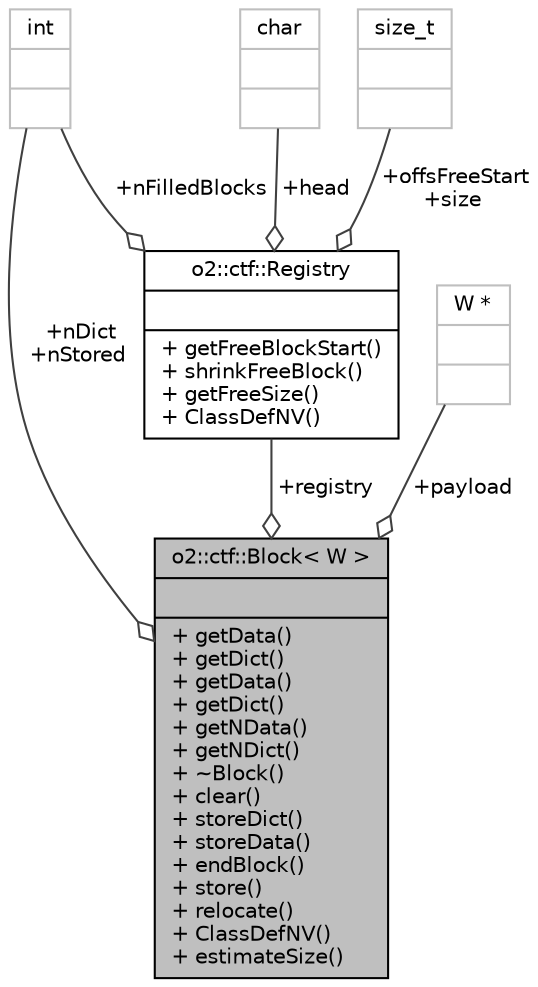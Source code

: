 digraph "o2::ctf::Block&lt; W &gt;"
{
 // INTERACTIVE_SVG=YES
  bgcolor="transparent";
  edge [fontname="Helvetica",fontsize="10",labelfontname="Helvetica",labelfontsize="10"];
  node [fontname="Helvetica",fontsize="10",shape=record];
  Node1 [label="{o2::ctf::Block\< W \>\n||+ getData()\l+ getDict()\l+ getData()\l+ getDict()\l+ getNData()\l+ getNDict()\l+ ~Block()\l+ clear()\l+ storeDict()\l+ storeData()\l+ endBlock()\l+ store()\l+ relocate()\l+ ClassDefNV()\l+ estimateSize()\l}",height=0.2,width=0.4,color="black", fillcolor="grey75", style="filled", fontcolor="black"];
  Node2 -> Node1 [color="grey25",fontsize="10",style="solid",label=" +nDict\n+nStored" ,arrowhead="odiamond",fontname="Helvetica"];
  Node2 [label="{int\n||}",height=0.2,width=0.4,color="grey75"];
  Node3 -> Node1 [color="grey25",fontsize="10",style="solid",label=" +registry" ,arrowhead="odiamond",fontname="Helvetica"];
  Node3 [label="{o2::ctf::Registry\n||+ getFreeBlockStart()\l+ shrinkFreeBlock()\l+ getFreeSize()\l+ ClassDefNV()\l}",height=0.2,width=0.4,color="black",URL="$d0/d1c/structo2_1_1ctf_1_1Registry.html",tooltip="registry struct for the buffer start and offsets of writable space "];
  Node4 -> Node3 [color="grey25",fontsize="10",style="solid",label=" +head" ,arrowhead="odiamond",fontname="Helvetica"];
  Node4 [label="{char\n||}",height=0.2,width=0.4,color="grey75"];
  Node5 -> Node3 [color="grey25",fontsize="10",style="solid",label=" +offsFreeStart\n+size" ,arrowhead="odiamond",fontname="Helvetica"];
  Node5 [label="{size_t\n||}",height=0.2,width=0.4,color="grey75"];
  Node2 -> Node3 [color="grey25",fontsize="10",style="solid",label=" +nFilledBlocks" ,arrowhead="odiamond",fontname="Helvetica"];
  Node6 -> Node1 [color="grey25",fontsize="10",style="solid",label=" +payload" ,arrowhead="odiamond",fontname="Helvetica"];
  Node6 [label="{W *\n||}",height=0.2,width=0.4,color="grey75"];
}
